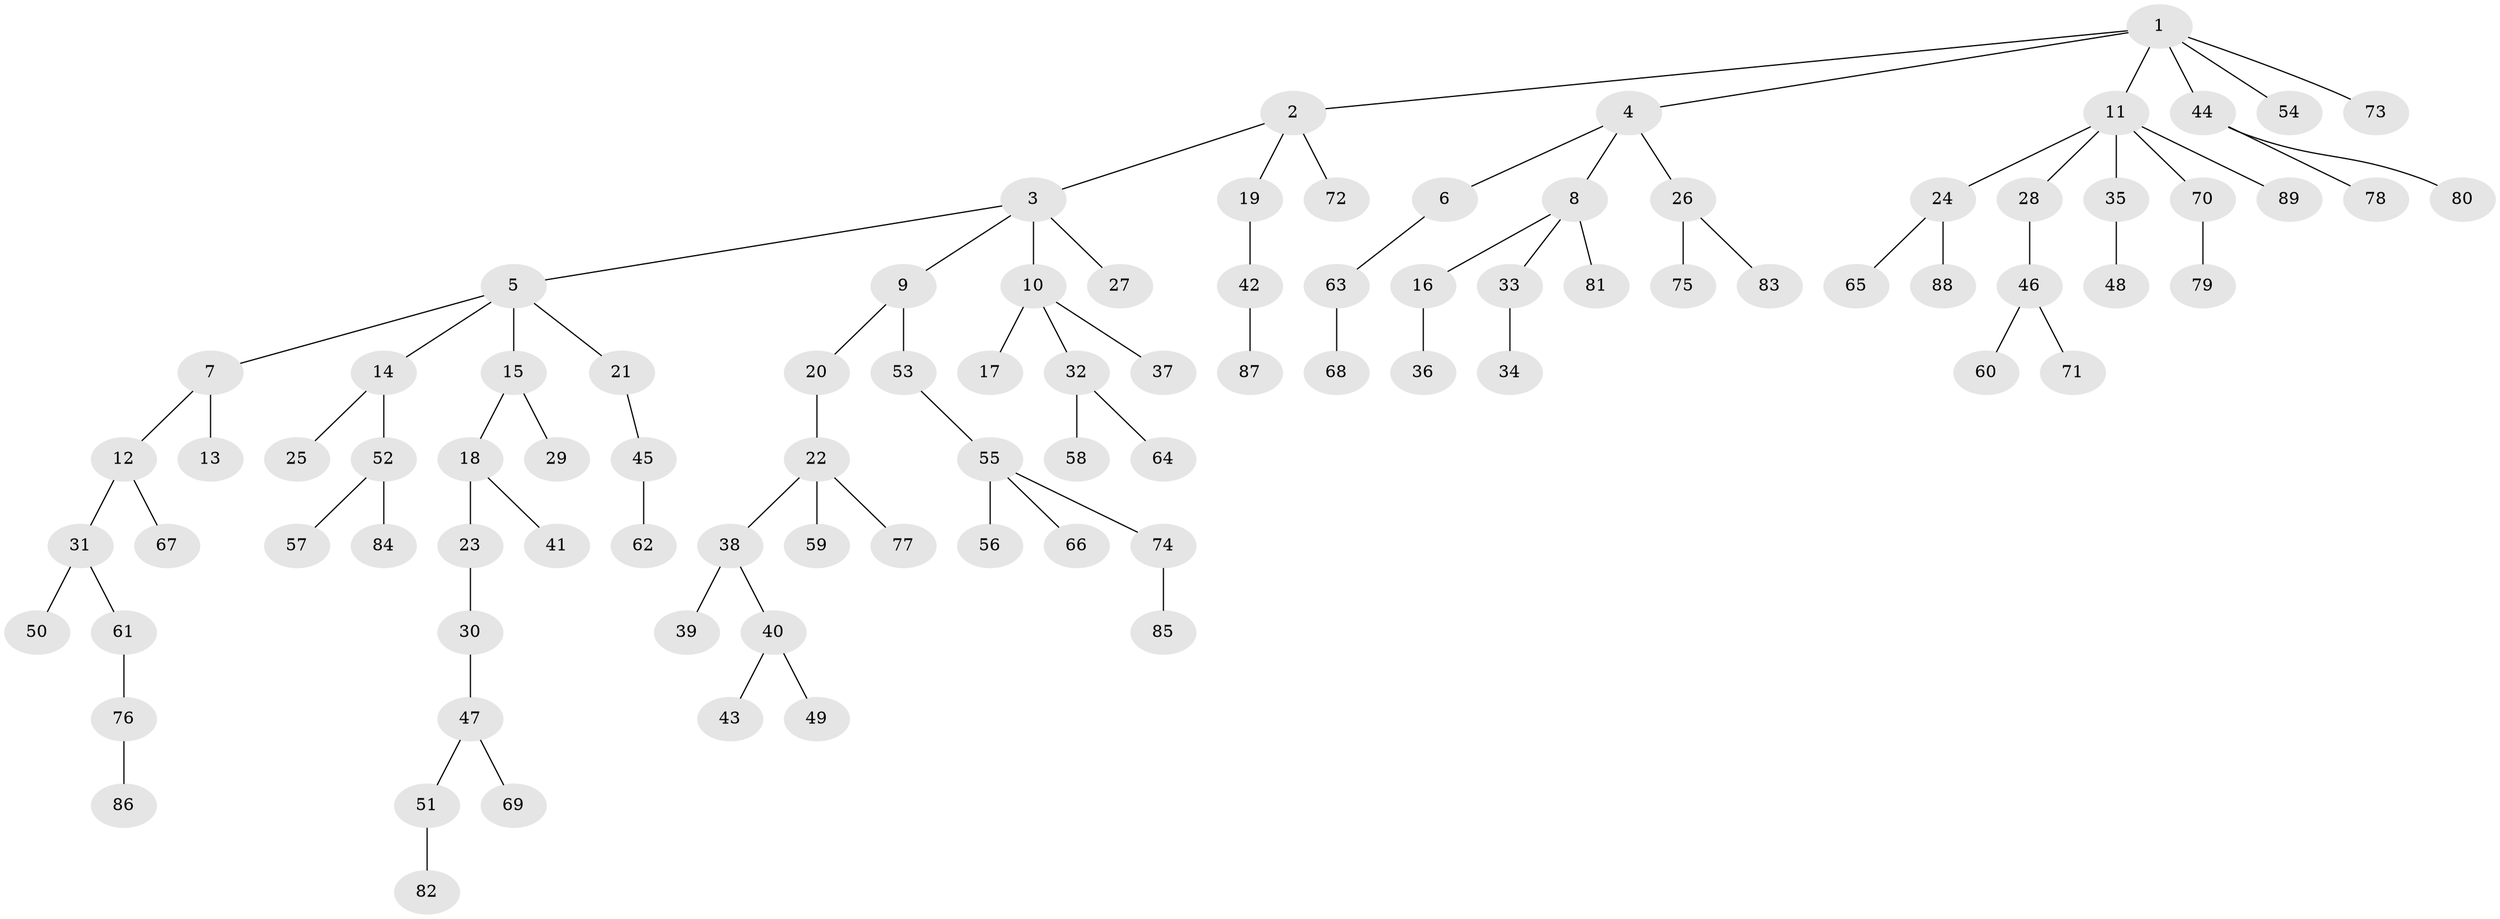 // Generated by graph-tools (version 1.1) at 2025/52/03/09/25 04:52:25]
// undirected, 89 vertices, 88 edges
graph export_dot {
graph [start="1"]
  node [color=gray90,style=filled];
  1;
  2;
  3;
  4;
  5;
  6;
  7;
  8;
  9;
  10;
  11;
  12;
  13;
  14;
  15;
  16;
  17;
  18;
  19;
  20;
  21;
  22;
  23;
  24;
  25;
  26;
  27;
  28;
  29;
  30;
  31;
  32;
  33;
  34;
  35;
  36;
  37;
  38;
  39;
  40;
  41;
  42;
  43;
  44;
  45;
  46;
  47;
  48;
  49;
  50;
  51;
  52;
  53;
  54;
  55;
  56;
  57;
  58;
  59;
  60;
  61;
  62;
  63;
  64;
  65;
  66;
  67;
  68;
  69;
  70;
  71;
  72;
  73;
  74;
  75;
  76;
  77;
  78;
  79;
  80;
  81;
  82;
  83;
  84;
  85;
  86;
  87;
  88;
  89;
  1 -- 2;
  1 -- 4;
  1 -- 11;
  1 -- 44;
  1 -- 54;
  1 -- 73;
  2 -- 3;
  2 -- 19;
  2 -- 72;
  3 -- 5;
  3 -- 9;
  3 -- 10;
  3 -- 27;
  4 -- 6;
  4 -- 8;
  4 -- 26;
  5 -- 7;
  5 -- 14;
  5 -- 15;
  5 -- 21;
  6 -- 63;
  7 -- 12;
  7 -- 13;
  8 -- 16;
  8 -- 33;
  8 -- 81;
  9 -- 20;
  9 -- 53;
  10 -- 17;
  10 -- 32;
  10 -- 37;
  11 -- 24;
  11 -- 28;
  11 -- 35;
  11 -- 70;
  11 -- 89;
  12 -- 31;
  12 -- 67;
  14 -- 25;
  14 -- 52;
  15 -- 18;
  15 -- 29;
  16 -- 36;
  18 -- 23;
  18 -- 41;
  19 -- 42;
  20 -- 22;
  21 -- 45;
  22 -- 38;
  22 -- 59;
  22 -- 77;
  23 -- 30;
  24 -- 65;
  24 -- 88;
  26 -- 75;
  26 -- 83;
  28 -- 46;
  30 -- 47;
  31 -- 50;
  31 -- 61;
  32 -- 58;
  32 -- 64;
  33 -- 34;
  35 -- 48;
  38 -- 39;
  38 -- 40;
  40 -- 43;
  40 -- 49;
  42 -- 87;
  44 -- 78;
  44 -- 80;
  45 -- 62;
  46 -- 60;
  46 -- 71;
  47 -- 51;
  47 -- 69;
  51 -- 82;
  52 -- 57;
  52 -- 84;
  53 -- 55;
  55 -- 56;
  55 -- 66;
  55 -- 74;
  61 -- 76;
  63 -- 68;
  70 -- 79;
  74 -- 85;
  76 -- 86;
}
